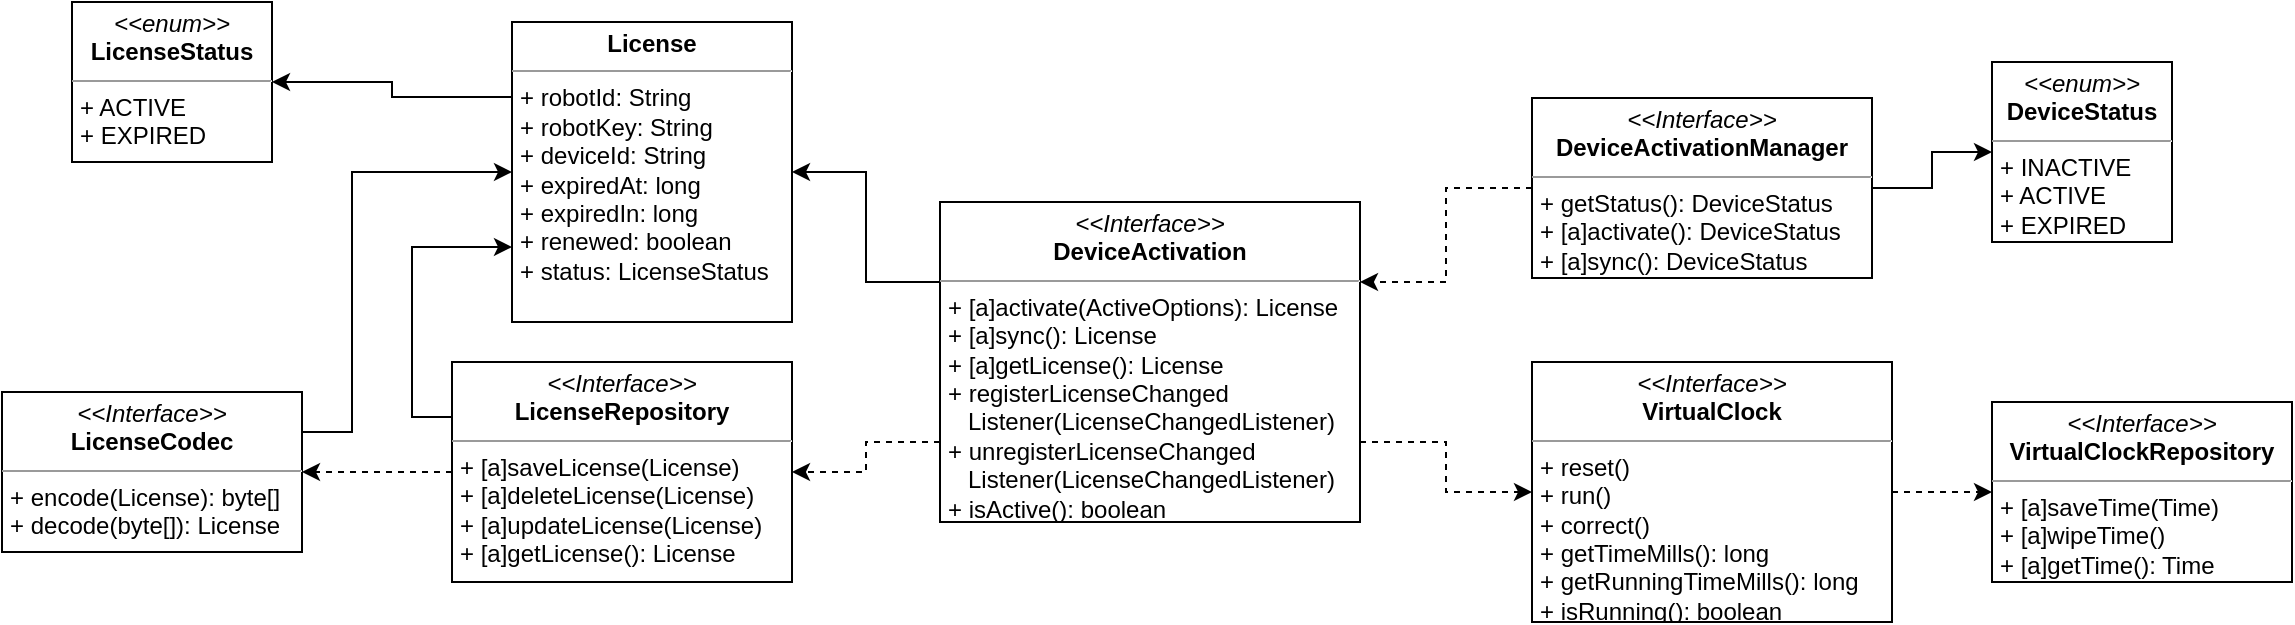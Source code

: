 <mxfile version="14.6.13" type="github" pages="2">
  <diagram id="dAAZRUCR8px3svcuJtxI" name="第 1 页">
    <mxGraphModel dx="2140" dy="685" grid="1" gridSize="10" guides="1" tooltips="1" connect="1" arrows="1" fold="1" page="1" pageScale="1" pageWidth="827" pageHeight="1169" math="0" shadow="0">
      <root>
        <mxCell id="0" />
        <mxCell id="1" parent="0" />
        <mxCell id="7YlRHy9_d9oxZ7WNfWTA-5" style="edgeStyle=orthogonalEdgeStyle;rounded=0;orthogonalLoop=1;jettySize=auto;html=1;exitX=0;exitY=0.75;exitDx=0;exitDy=0;entryX=1;entryY=0.5;entryDx=0;entryDy=0;dashed=1;" edge="1" parent="1" source="6V5bDjVR1MPHQnBuP3Rz-2" target="6V5bDjVR1MPHQnBuP3Rz-6">
          <mxGeometry relative="1" as="geometry" />
        </mxCell>
        <mxCell id="7YlRHy9_d9oxZ7WNfWTA-12" style="edgeStyle=orthogonalEdgeStyle;rounded=0;orthogonalLoop=1;jettySize=auto;html=1;exitX=1;exitY=0.75;exitDx=0;exitDy=0;entryX=0;entryY=0.5;entryDx=0;entryDy=0;dashed=1;" edge="1" parent="1" source="6V5bDjVR1MPHQnBuP3Rz-2" target="6V5bDjVR1MPHQnBuP3Rz-3">
          <mxGeometry relative="1" as="geometry" />
        </mxCell>
        <mxCell id="7YlRHy9_d9oxZ7WNfWTA-16" style="edgeStyle=orthogonalEdgeStyle;rounded=0;orthogonalLoop=1;jettySize=auto;html=1;exitX=0;exitY=0.25;exitDx=0;exitDy=0;entryX=1;entryY=0.5;entryDx=0;entryDy=0;" edge="1" parent="1" source="6V5bDjVR1MPHQnBuP3Rz-2" target="6V5bDjVR1MPHQnBuP3Rz-5">
          <mxGeometry relative="1" as="geometry" />
        </mxCell>
        <mxCell id="6V5bDjVR1MPHQnBuP3Rz-2" value="&lt;p style=&quot;margin: 0px ; margin-top: 4px ; text-align: center&quot;&gt;&lt;i&gt;&amp;lt;&amp;lt;Interface&amp;gt;&amp;gt;&lt;/i&gt;&lt;br&gt;&lt;b&gt;DeviceActivation&lt;/b&gt;&lt;/p&gt;&lt;hr size=&quot;1&quot;&gt;&lt;p style=&quot;margin: 0px ; margin-left: 4px&quot;&gt;+ [a]activate(ActiveOptions): License&lt;br&gt;+ [a]sync(): License&lt;/p&gt;&lt;p style=&quot;margin: 0px ; margin-left: 4px&quot;&gt;+ [a]getLicense(): License&lt;/p&gt;&lt;p style=&quot;margin: 0px ; margin-left: 4px&quot;&gt;+ registerLicenseChanged&lt;/p&gt;&lt;p style=&quot;margin: 0px ; margin-left: 4px&quot;&gt;&amp;nbsp; &amp;nbsp;Listener(&lt;span&gt;LicenseChangedListener)&lt;/span&gt;&lt;/p&gt;&lt;p style=&quot;margin: 0px ; margin-left: 4px&quot;&gt;+ unregisterLicenseChanged&lt;/p&gt;&lt;p style=&quot;margin: 0px ; margin-left: 4px&quot;&gt;&amp;nbsp; &amp;nbsp;Listener(LicenseChangedListener)&lt;br&gt;&lt;/p&gt;&lt;p style=&quot;margin: 0px ; margin-left: 4px&quot;&gt;+ isActive(): boolean&lt;/p&gt;" style="verticalAlign=top;align=left;overflow=fill;fontSize=12;fontFamily=Helvetica;html=1;" vertex="1" parent="1">
          <mxGeometry x="354" y="730" width="210" height="160" as="geometry" />
        </mxCell>
        <mxCell id="7YlRHy9_d9oxZ7WNfWTA-10" style="edgeStyle=orthogonalEdgeStyle;rounded=0;orthogonalLoop=1;jettySize=auto;html=1;exitX=1;exitY=0.5;exitDx=0;exitDy=0;entryX=0;entryY=0.5;entryDx=0;entryDy=0;dashed=1;" edge="1" parent="1" source="6V5bDjVR1MPHQnBuP3Rz-3" target="7YlRHy9_d9oxZ7WNfWTA-9">
          <mxGeometry relative="1" as="geometry" />
        </mxCell>
        <mxCell id="6V5bDjVR1MPHQnBuP3Rz-3" value="&lt;p style=&quot;margin: 0px ; margin-top: 4px ; text-align: center&quot;&gt;&lt;i&gt;&amp;lt;&amp;lt;Interface&amp;gt;&amp;gt;&lt;/i&gt;&lt;br&gt;&lt;b&gt;VirtualClock&lt;/b&gt;&lt;/p&gt;&lt;hr size=&quot;1&quot;&gt;&lt;p style=&quot;margin: 0px ; margin-left: 4px&quot;&gt;+ reset()&lt;br&gt;+ run()&lt;/p&gt;&lt;p style=&quot;margin: 0px ; margin-left: 4px&quot;&gt;+ correct()&lt;/p&gt;&lt;p style=&quot;margin: 0px ; margin-left: 4px&quot;&gt;+ getTimeMills(): long&lt;/p&gt;&lt;p style=&quot;margin: 0px ; margin-left: 4px&quot;&gt;+ getRunningTimeMills(): long&lt;/p&gt;&lt;p style=&quot;margin: 0px ; margin-left: 4px&quot;&gt;+ isRunning(): boolean&lt;/p&gt;" style="verticalAlign=top;align=left;overflow=fill;fontSize=12;fontFamily=Helvetica;html=1;" vertex="1" parent="1">
          <mxGeometry x="650" y="810" width="180" height="130" as="geometry" />
        </mxCell>
        <mxCell id="7YlRHy9_d9oxZ7WNfWTA-29" style="edgeStyle=orthogonalEdgeStyle;rounded=0;orthogonalLoop=1;jettySize=auto;html=1;exitX=0;exitY=0.25;exitDx=0;exitDy=0;entryX=1;entryY=0.5;entryDx=0;entryDy=0;" edge="1" parent="1" source="6V5bDjVR1MPHQnBuP3Rz-5" target="vonDXBQXxdWtoZvujzn_-5">
          <mxGeometry relative="1" as="geometry" />
        </mxCell>
        <mxCell id="6V5bDjVR1MPHQnBuP3Rz-5" value="&lt;p style=&quot;margin: 0px ; margin-top: 4px ; text-align: center&quot;&gt;&lt;b&gt;License&lt;/b&gt;&lt;/p&gt;&lt;hr size=&quot;1&quot;&gt;&lt;p style=&quot;margin: 0px ; margin-left: 4px&quot;&gt;+ robotId: String&lt;/p&gt;&lt;p style=&quot;margin: 0px ; margin-left: 4px&quot;&gt;+ robotKey: String&lt;/p&gt;&lt;p style=&quot;margin: 0px ; margin-left: 4px&quot;&gt;+ deviceId: String&lt;/p&gt;&lt;p style=&quot;margin: 0px ; margin-left: 4px&quot;&gt;+ expiredAt: long&lt;/p&gt;&lt;p style=&quot;margin: 0px ; margin-left: 4px&quot;&gt;+ expiredIn: long&lt;/p&gt;&lt;p style=&quot;margin: 0px ; margin-left: 4px&quot;&gt;+ renewed: boolean&lt;/p&gt;&lt;p style=&quot;margin: 0px ; margin-left: 4px&quot;&gt;+ status: LicenseStatus&lt;/p&gt;&lt;p style=&quot;margin: 0px ; margin-left: 4px&quot;&gt;&lt;br&gt;&lt;/p&gt;" style="verticalAlign=top;align=left;overflow=fill;fontSize=12;fontFamily=Helvetica;html=1;" vertex="1" parent="1">
          <mxGeometry x="140" y="640" width="140" height="150" as="geometry" />
        </mxCell>
        <mxCell id="7YlRHy9_d9oxZ7WNfWTA-6" style="edgeStyle=orthogonalEdgeStyle;rounded=0;orthogonalLoop=1;jettySize=auto;html=1;exitX=0;exitY=0.5;exitDx=0;exitDy=0;entryX=1;entryY=0.5;entryDx=0;entryDy=0;dashed=1;" edge="1" parent="1" source="6V5bDjVR1MPHQnBuP3Rz-6" target="6V5bDjVR1MPHQnBuP3Rz-7">
          <mxGeometry relative="1" as="geometry" />
        </mxCell>
        <mxCell id="7YlRHy9_d9oxZ7WNfWTA-24" style="edgeStyle=orthogonalEdgeStyle;rounded=0;orthogonalLoop=1;jettySize=auto;html=1;exitX=0;exitY=0.25;exitDx=0;exitDy=0;entryX=0;entryY=0.75;entryDx=0;entryDy=0;" edge="1" parent="1" source="6V5bDjVR1MPHQnBuP3Rz-6" target="6V5bDjVR1MPHQnBuP3Rz-5">
          <mxGeometry relative="1" as="geometry" />
        </mxCell>
        <mxCell id="6V5bDjVR1MPHQnBuP3Rz-6" value="&lt;p style=&quot;margin: 0px ; margin-top: 4px ; text-align: center&quot;&gt;&lt;i&gt;&amp;lt;&amp;lt;Interface&amp;gt;&amp;gt;&lt;/i&gt;&lt;br&gt;&lt;b&gt;LicenseRepository&lt;/b&gt;&lt;/p&gt;&lt;hr size=&quot;1&quot;&gt;&lt;p style=&quot;margin: 0px ; margin-left: 4px&quot;&gt;+ [a]saveLicense(License)&lt;br&gt;+ [a]deleteLicense(License)&lt;/p&gt;&lt;p style=&quot;margin: 0px ; margin-left: 4px&quot;&gt;+ [a]updateLicense(License)&lt;/p&gt;&lt;p style=&quot;margin: 0px ; margin-left: 4px&quot;&gt;+ [a]getLicense(): License&lt;/p&gt;" style="verticalAlign=top;align=left;overflow=fill;fontSize=12;fontFamily=Helvetica;html=1;" vertex="1" parent="1">
          <mxGeometry x="110" y="810" width="170" height="110" as="geometry" />
        </mxCell>
        <mxCell id="7YlRHy9_d9oxZ7WNfWTA-31" style="edgeStyle=orthogonalEdgeStyle;rounded=0;orthogonalLoop=1;jettySize=auto;html=1;exitX=1;exitY=0.25;exitDx=0;exitDy=0;entryX=0;entryY=0.5;entryDx=0;entryDy=0;" edge="1" parent="1" source="6V5bDjVR1MPHQnBuP3Rz-7" target="6V5bDjVR1MPHQnBuP3Rz-5">
          <mxGeometry relative="1" as="geometry">
            <Array as="points">
              <mxPoint x="60" y="845" />
              <mxPoint x="60" y="715" />
            </Array>
          </mxGeometry>
        </mxCell>
        <mxCell id="6V5bDjVR1MPHQnBuP3Rz-7" value="&lt;p style=&quot;margin: 0px ; margin-top: 4px ; text-align: center&quot;&gt;&lt;i&gt;&amp;lt;&amp;lt;Interface&amp;gt;&amp;gt;&lt;/i&gt;&lt;br&gt;&lt;b&gt;LicenseCodec&lt;/b&gt;&lt;/p&gt;&lt;hr size=&quot;1&quot;&gt;&lt;p style=&quot;margin: 0px ; margin-left: 4px&quot;&gt;+ encode(License): byte[]&lt;br&gt;+ decode(byte[]): License&lt;/p&gt;" style="verticalAlign=top;align=left;overflow=fill;fontSize=12;fontFamily=Helvetica;html=1;" vertex="1" parent="1">
          <mxGeometry x="-115" y="825" width="150" height="80" as="geometry" />
        </mxCell>
        <mxCell id="vonDXBQXxdWtoZvujzn_-3" value="&lt;p style=&quot;margin: 0px ; margin-top: 4px ; text-align: center&quot;&gt;&lt;i&gt;&amp;lt;&amp;lt;enum&amp;gt;&amp;gt;&lt;/i&gt;&lt;br&gt;&lt;b&gt;DeviceStatus&lt;/b&gt;&lt;/p&gt;&lt;hr size=&quot;1&quot;&gt;&lt;p style=&quot;margin: 0px ; margin-left: 4px&quot;&gt;+ INACTIVE&lt;br&gt;&lt;/p&gt;&lt;p style=&quot;margin: 0px ; margin-left: 4px&quot;&gt;+ ACTIVE&lt;/p&gt;&lt;p style=&quot;margin: 0px ; margin-left: 4px&quot;&gt;+ EXPIRED&lt;/p&gt;" style="verticalAlign=top;align=left;overflow=fill;fontSize=12;fontFamily=Helvetica;html=1;" vertex="1" parent="1">
          <mxGeometry x="880" y="660" width="90" height="90" as="geometry" />
        </mxCell>
        <mxCell id="vonDXBQXxdWtoZvujzn_-5" value="&lt;p style=&quot;margin: 0px ; margin-top: 4px ; text-align: center&quot;&gt;&lt;i&gt;&amp;lt;&amp;lt;enum&amp;gt;&amp;gt;&lt;/i&gt;&lt;br&gt;&lt;b&gt;LicenseStatus&lt;/b&gt;&lt;br&gt;&lt;/p&gt;&lt;hr size=&quot;1&quot;&gt;&lt;p style=&quot;margin: 0px ; margin-left: 4px&quot;&gt;+ ACTIVE&lt;/p&gt;&lt;p style=&quot;margin: 0px ; margin-left: 4px&quot;&gt;+ EXPIRED&lt;/p&gt;" style="verticalAlign=top;align=left;overflow=fill;fontSize=12;fontFamily=Helvetica;html=1;" vertex="1" parent="1">
          <mxGeometry x="-80" y="630" width="100" height="80" as="geometry" />
        </mxCell>
        <mxCell id="7YlRHy9_d9oxZ7WNfWTA-9" value="&lt;p style=&quot;margin: 0px ; margin-top: 4px ; text-align: center&quot;&gt;&lt;i&gt;&amp;lt;&amp;lt;Interface&amp;gt;&amp;gt;&lt;/i&gt;&lt;br&gt;&lt;b&gt;VirtualClockRepository&lt;/b&gt;&lt;/p&gt;&lt;hr size=&quot;1&quot;&gt;&lt;p style=&quot;margin: 0px ; margin-left: 4px&quot;&gt;+ [a]saveTime(Time)&lt;br&gt;+ [a]wipeTime()&lt;/p&gt;&lt;p style=&quot;margin: 0px ; margin-left: 4px&quot;&gt;+ [a]getTime(): Time&lt;/p&gt;" style="verticalAlign=top;align=left;overflow=fill;fontSize=12;fontFamily=Helvetica;html=1;" vertex="1" parent="1">
          <mxGeometry x="880" y="830" width="150" height="90" as="geometry" />
        </mxCell>
        <mxCell id="7YlRHy9_d9oxZ7WNfWTA-19" style="edgeStyle=orthogonalEdgeStyle;rounded=0;orthogonalLoop=1;jettySize=auto;html=1;exitX=0;exitY=0.5;exitDx=0;exitDy=0;entryX=1;entryY=0.25;entryDx=0;entryDy=0;dashed=1;" edge="1" parent="1" source="7YlRHy9_d9oxZ7WNfWTA-13" target="6V5bDjVR1MPHQnBuP3Rz-2">
          <mxGeometry relative="1" as="geometry" />
        </mxCell>
        <mxCell id="7YlRHy9_d9oxZ7WNfWTA-21" style="edgeStyle=orthogonalEdgeStyle;rounded=0;orthogonalLoop=1;jettySize=auto;html=1;exitX=1;exitY=0.5;exitDx=0;exitDy=0;entryX=0;entryY=0.5;entryDx=0;entryDy=0;" edge="1" parent="1" source="7YlRHy9_d9oxZ7WNfWTA-13" target="vonDXBQXxdWtoZvujzn_-3">
          <mxGeometry relative="1" as="geometry" />
        </mxCell>
        <mxCell id="7YlRHy9_d9oxZ7WNfWTA-13" value="&lt;p style=&quot;margin: 0px ; margin-top: 4px ; text-align: center&quot;&gt;&lt;i&gt;&amp;lt;&amp;lt;Interface&amp;gt;&amp;gt;&lt;/i&gt;&lt;br&gt;&lt;b&gt;DeviceActivationManager&lt;/b&gt;&lt;/p&gt;&lt;hr size=&quot;1&quot;&gt;&lt;p style=&quot;margin: 0px ; margin-left: 4px&quot;&gt;+ getStatus(): DeviceStatus&lt;br&gt;&lt;/p&gt;&lt;p style=&quot;margin: 0px ; margin-left: 4px&quot;&gt;+ [a]activate(): DeviceStatus&lt;/p&gt;&lt;p style=&quot;margin: 0px ; margin-left: 4px&quot;&gt;+ [a]sync(): DeviceStatus&lt;/p&gt;" style="verticalAlign=top;align=left;overflow=fill;fontSize=12;fontFamily=Helvetica;html=1;" vertex="1" parent="1">
          <mxGeometry x="650" y="678" width="170" height="90" as="geometry" />
        </mxCell>
      </root>
    </mxGraphModel>
  </diagram>
  <diagram id="qhmwYPNBX4YZLBKRYBii" name="第 2 页">
    <mxGraphModel dx="1426" dy="685" grid="1" gridSize="10" guides="1" tooltips="1" connect="1" arrows="1" fold="1" page="1" pageScale="1" pageWidth="827" pageHeight="1169" math="0" shadow="0">
      <root>
        <mxCell id="NclTP_r7-NehmFFgiT9Q-0" />
        <mxCell id="NclTP_r7-NehmFFgiT9Q-1" parent="NclTP_r7-NehmFFgiT9Q-0" />
      </root>
    </mxGraphModel>
  </diagram>
</mxfile>
